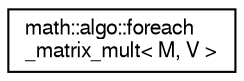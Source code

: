 digraph "Graphical Class Hierarchy"
{
  edge [fontname="FreeSans",fontsize="10",labelfontname="FreeSans",labelfontsize="10"];
  node [fontname="FreeSans",fontsize="10",shape=record];
  rankdir="LR";
  Node0 [label="math::algo::foreach\l_matrix_mult\< M, V \>",height=0.2,width=0.4,color="black", fillcolor="white", style="filled",URL="$structmath_1_1algo_1_1foreach__matrix__mult.html",tooltip="for-each functor: matrix-vector multiplication. "];
}
